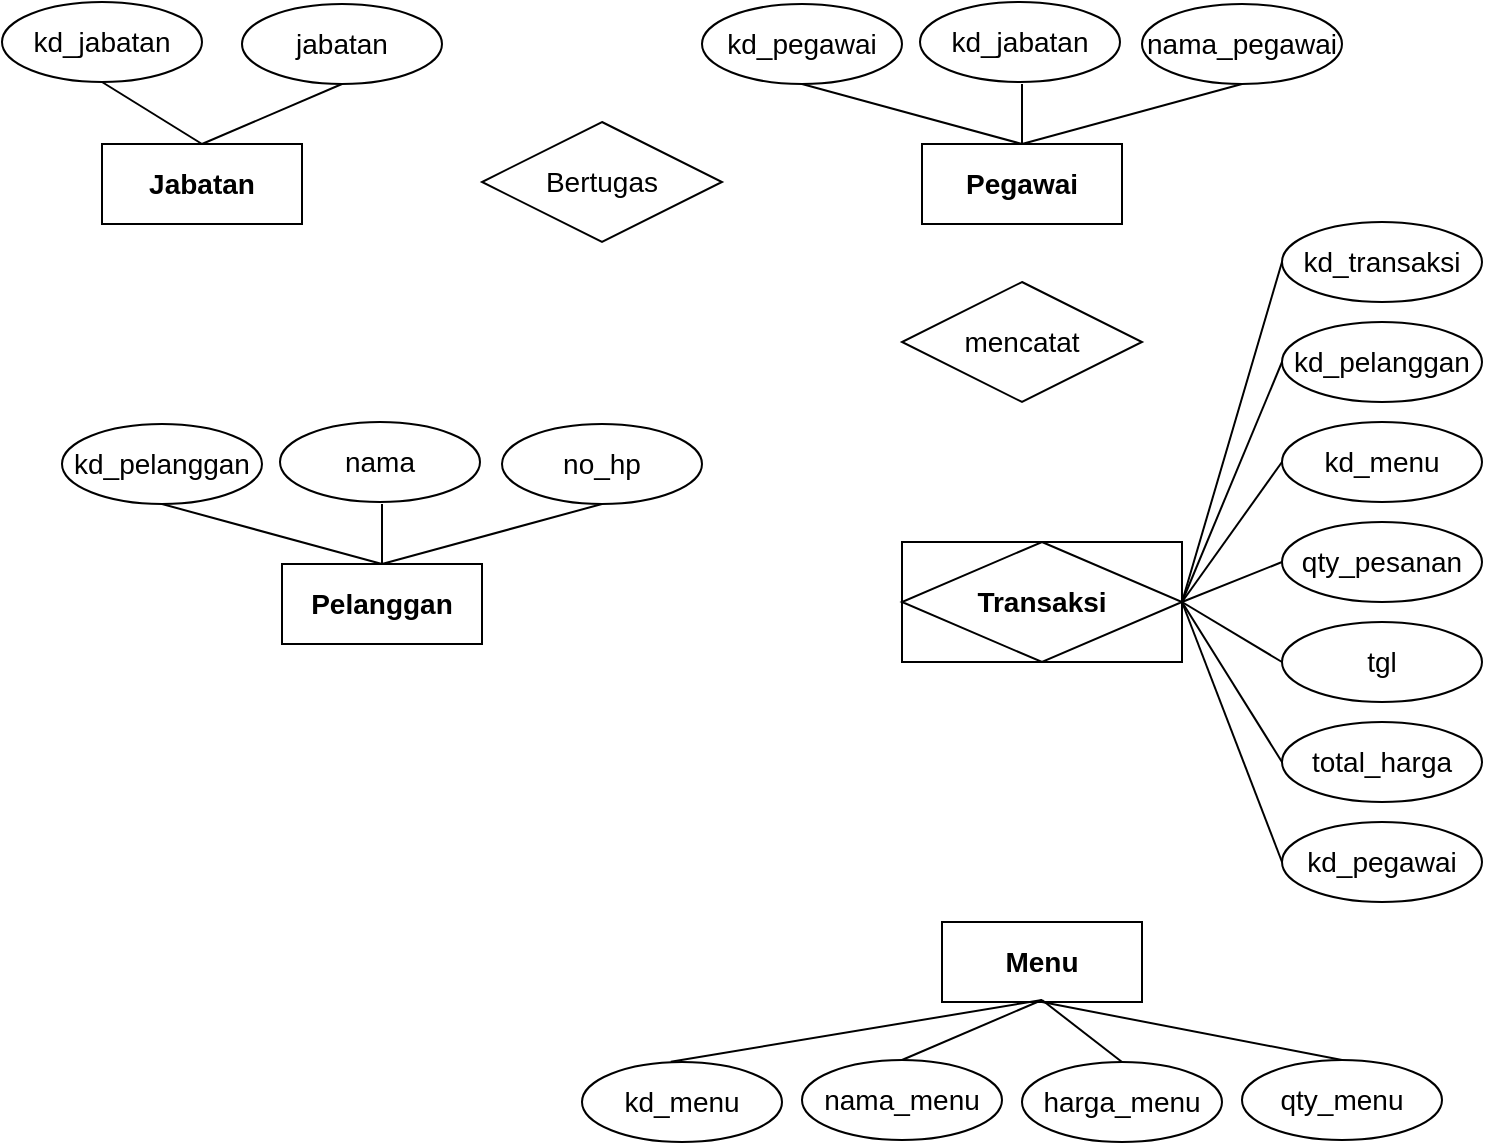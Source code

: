 <mxfile version="20.0.3" type="github">
  <diagram id="R2lEEEUBdFMjLlhIrx00" name="Page-1">
    <mxGraphModel dx="841" dy="448" grid="1" gridSize="10" guides="0" tooltips="1" connect="1" arrows="1" fold="1" page="1" pageScale="1" pageWidth="1169" pageHeight="827" background="#ffffff" math="0" shadow="0" extFonts="Permanent Marker^https://fonts.googleapis.com/css?family=Permanent+Marker">
      <root>
        <object label="" R2lEEEUBdFMjLlhIrx00="" id="0">
          <mxCell />
        </object>
        <mxCell id="1" parent="0" />
        <mxCell id="9uWtrGqiBt9vVxMqKEjF-1" value="&lt;b&gt;&lt;font style=&quot;font-size: 14px;&quot;&gt;Pelanggan&lt;/font&gt;&lt;/b&gt;" style="whiteSpace=wrap;html=1;align=center;" vertex="1" parent="1">
          <mxGeometry x="240" y="421" width="100" height="40" as="geometry" />
        </mxCell>
        <mxCell id="9uWtrGqiBt9vVxMqKEjF-3" value="kd_pelanggan" style="ellipse;whiteSpace=wrap;html=1;align=center;fontSize=14;" vertex="1" parent="1">
          <mxGeometry x="130" y="351" width="100" height="40" as="geometry" />
        </mxCell>
        <mxCell id="9uWtrGqiBt9vVxMqKEjF-4" value="nama" style="ellipse;whiteSpace=wrap;html=1;align=center;fontSize=14;" vertex="1" parent="1">
          <mxGeometry x="239" y="350" width="100" height="40" as="geometry" />
        </mxCell>
        <mxCell id="9uWtrGqiBt9vVxMqKEjF-5" value="no_hp" style="ellipse;whiteSpace=wrap;html=1;align=center;fontSize=14;" vertex="1" parent="1">
          <mxGeometry x="350" y="351" width="100" height="40" as="geometry" />
        </mxCell>
        <mxCell id="9uWtrGqiBt9vVxMqKEjF-6" value="" style="endArrow=none;html=1;rounded=0;fontSize=14;exitX=0.5;exitY=0;exitDx=0;exitDy=0;entryX=0.5;entryY=1;entryDx=0;entryDy=0;" edge="1" parent="1" source="9uWtrGqiBt9vVxMqKEjF-1" target="9uWtrGqiBt9vVxMqKEjF-3">
          <mxGeometry width="50" height="50" relative="1" as="geometry">
            <mxPoint x="640" y="371" as="sourcePoint" />
            <mxPoint x="690" y="321" as="targetPoint" />
          </mxGeometry>
        </mxCell>
        <mxCell id="9uWtrGqiBt9vVxMqKEjF-9" value="" style="endArrow=none;html=1;rounded=0;fontSize=14;" edge="1" parent="1">
          <mxGeometry width="50" height="50" relative="1" as="geometry">
            <mxPoint x="290" y="421" as="sourcePoint" />
            <mxPoint x="290" y="391" as="targetPoint" />
          </mxGeometry>
        </mxCell>
        <mxCell id="9uWtrGqiBt9vVxMqKEjF-10" value="" style="endArrow=none;html=1;rounded=0;fontSize=14;entryX=0.5;entryY=1;entryDx=0;entryDy=0;" edge="1" parent="1" target="9uWtrGqiBt9vVxMqKEjF-5">
          <mxGeometry width="50" height="50" relative="1" as="geometry">
            <mxPoint x="290" y="421" as="sourcePoint" />
            <mxPoint x="300" y="401" as="targetPoint" />
          </mxGeometry>
        </mxCell>
        <mxCell id="9uWtrGqiBt9vVxMqKEjF-11" value="&lt;b&gt;&lt;font style=&quot;font-size: 14px;&quot;&gt;Menu&lt;/font&gt;&lt;/b&gt;" style="whiteSpace=wrap;html=1;align=center;" vertex="1" parent="1">
          <mxGeometry x="570" y="600" width="100" height="40" as="geometry" />
        </mxCell>
        <mxCell id="9uWtrGqiBt9vVxMqKEjF-12" value="kd_menu" style="ellipse;whiteSpace=wrap;html=1;align=center;fontSize=14;" vertex="1" parent="1">
          <mxGeometry x="390" y="670" width="100" height="40" as="geometry" />
        </mxCell>
        <mxCell id="9uWtrGqiBt9vVxMqKEjF-13" value="nama_menu" style="ellipse;whiteSpace=wrap;html=1;align=center;fontSize=14;" vertex="1" parent="1">
          <mxGeometry x="500" y="669" width="100" height="40" as="geometry" />
        </mxCell>
        <mxCell id="9uWtrGqiBt9vVxMqKEjF-14" value="harga_menu" style="ellipse;whiteSpace=wrap;html=1;align=center;fontSize=14;" vertex="1" parent="1">
          <mxGeometry x="610" y="670" width="100" height="40" as="geometry" />
        </mxCell>
        <mxCell id="9uWtrGqiBt9vVxMqKEjF-15" value="" style="endArrow=none;html=1;rounded=0;fontSize=14;entryX=0.444;entryY=-0.004;entryDx=0;entryDy=0;entryPerimeter=0;" edge="1" parent="1" target="9uWtrGqiBt9vVxMqKEjF-12">
          <mxGeometry width="50" height="50" relative="1" as="geometry">
            <mxPoint x="620" y="639" as="sourcePoint" />
            <mxPoint x="1020" y="500" as="targetPoint" />
          </mxGeometry>
        </mxCell>
        <mxCell id="9uWtrGqiBt9vVxMqKEjF-16" value="" style="endArrow=none;html=1;rounded=0;fontSize=14;exitX=0.5;exitY=0;exitDx=0;exitDy=0;" edge="1" parent="1" source="9uWtrGqiBt9vVxMqKEjF-13">
          <mxGeometry width="50" height="50" relative="1" as="geometry">
            <mxPoint x="620" y="669" as="sourcePoint" />
            <mxPoint x="620" y="639" as="targetPoint" />
          </mxGeometry>
        </mxCell>
        <mxCell id="9uWtrGqiBt9vVxMqKEjF-17" value="" style="endArrow=none;html=1;rounded=0;fontSize=14;entryX=0.5;entryY=0;entryDx=0;entryDy=0;" edge="1" parent="1" target="9uWtrGqiBt9vVxMqKEjF-14">
          <mxGeometry width="50" height="50" relative="1" as="geometry">
            <mxPoint x="620" y="639" as="sourcePoint" />
            <mxPoint x="630" y="580" as="targetPoint" />
          </mxGeometry>
        </mxCell>
        <mxCell id="9uWtrGqiBt9vVxMqKEjF-18" value="qty_menu" style="ellipse;whiteSpace=wrap;html=1;align=center;fontSize=14;" vertex="1" parent="1">
          <mxGeometry x="720" y="669" width="100" height="40" as="geometry" />
        </mxCell>
        <mxCell id="9uWtrGqiBt9vVxMqKEjF-19" value="" style="endArrow=none;html=1;rounded=0;fontSize=14;entryX=0.5;entryY=0;entryDx=0;entryDy=0;exitX=0.5;exitY=1;exitDx=0;exitDy=0;" edge="1" parent="1" source="9uWtrGqiBt9vVxMqKEjF-11" target="9uWtrGqiBt9vVxMqKEjF-18">
          <mxGeometry width="50" height="50" relative="1" as="geometry">
            <mxPoint x="630" y="649" as="sourcePoint" />
            <mxPoint x="670" y="680" as="targetPoint" />
          </mxGeometry>
        </mxCell>
        <mxCell id="9uWtrGqiBt9vVxMqKEjF-20" value="&lt;b&gt;Transaksi&lt;/b&gt;" style="shape=associativeEntity;whiteSpace=wrap;html=1;align=center;fontSize=14;" vertex="1" parent="1">
          <mxGeometry x="550" y="410" width="140" height="60" as="geometry" />
        </mxCell>
        <mxCell id="9uWtrGqiBt9vVxMqKEjF-21" value="kd_transaksi" style="ellipse;whiteSpace=wrap;html=1;align=center;fontSize=14;" vertex="1" parent="1">
          <mxGeometry x="740" y="250" width="100" height="40" as="geometry" />
        </mxCell>
        <mxCell id="9uWtrGqiBt9vVxMqKEjF-22" value="kd_pelanggan" style="ellipse;whiteSpace=wrap;html=1;align=center;fontSize=14;" vertex="1" parent="1">
          <mxGeometry x="740" y="300" width="100" height="40" as="geometry" />
        </mxCell>
        <mxCell id="9uWtrGqiBt9vVxMqKEjF-23" value="kd_menu" style="ellipse;whiteSpace=wrap;html=1;align=center;fontSize=14;" vertex="1" parent="1">
          <mxGeometry x="740" y="350" width="100" height="40" as="geometry" />
        </mxCell>
        <mxCell id="9uWtrGqiBt9vVxMqKEjF-24" value="qty_pesanan" style="ellipse;whiteSpace=wrap;html=1;align=center;fontSize=14;" vertex="1" parent="1">
          <mxGeometry x="740" y="400" width="100" height="40" as="geometry" />
        </mxCell>
        <mxCell id="9uWtrGqiBt9vVxMqKEjF-25" value="tgl" style="ellipse;whiteSpace=wrap;html=1;align=center;fontSize=14;" vertex="1" parent="1">
          <mxGeometry x="740" y="450" width="100" height="40" as="geometry" />
        </mxCell>
        <mxCell id="9uWtrGqiBt9vVxMqKEjF-26" value="total_harga" style="ellipse;whiteSpace=wrap;html=1;align=center;fontSize=14;" vertex="1" parent="1">
          <mxGeometry x="740" y="500" width="100" height="40" as="geometry" />
        </mxCell>
        <mxCell id="9uWtrGqiBt9vVxMqKEjF-27" value="kd_pegawai" style="ellipse;whiteSpace=wrap;html=1;align=center;fontSize=14;" vertex="1" parent="1">
          <mxGeometry x="740" y="550" width="100" height="40" as="geometry" />
        </mxCell>
        <mxCell id="9uWtrGqiBt9vVxMqKEjF-28" value="" style="endArrow=none;html=1;rounded=0;fontSize=14;entryX=0;entryY=0.5;entryDx=0;entryDy=0;" edge="1" parent="1" target="9uWtrGqiBt9vVxMqKEjF-21">
          <mxGeometry relative="1" as="geometry">
            <mxPoint x="690" y="440" as="sourcePoint" />
            <mxPoint x="850" y="440" as="targetPoint" />
          </mxGeometry>
        </mxCell>
        <mxCell id="9uWtrGqiBt9vVxMqKEjF-29" value="" style="endArrow=none;html=1;rounded=0;fontSize=14;entryX=0;entryY=0.5;entryDx=0;entryDy=0;exitX=1;exitY=0.5;exitDx=0;exitDy=0;" edge="1" parent="1" source="9uWtrGqiBt9vVxMqKEjF-20" target="9uWtrGqiBt9vVxMqKEjF-22">
          <mxGeometry relative="1" as="geometry">
            <mxPoint x="700" y="450" as="sourcePoint" />
            <mxPoint x="750" y="280" as="targetPoint" />
          </mxGeometry>
        </mxCell>
        <mxCell id="9uWtrGqiBt9vVxMqKEjF-30" value="" style="endArrow=none;html=1;rounded=0;fontSize=14;entryX=0;entryY=0.5;entryDx=0;entryDy=0;exitX=1;exitY=0.5;exitDx=0;exitDy=0;" edge="1" parent="1" source="9uWtrGqiBt9vVxMqKEjF-20" target="9uWtrGqiBt9vVxMqKEjF-23">
          <mxGeometry relative="1" as="geometry">
            <mxPoint x="700" y="450" as="sourcePoint" />
            <mxPoint x="750" y="330" as="targetPoint" />
          </mxGeometry>
        </mxCell>
        <mxCell id="9uWtrGqiBt9vVxMqKEjF-31" value="" style="endArrow=none;html=1;rounded=0;fontSize=14;entryX=0;entryY=0.5;entryDx=0;entryDy=0;exitX=1;exitY=0.5;exitDx=0;exitDy=0;" edge="1" parent="1" source="9uWtrGqiBt9vVxMqKEjF-20" target="9uWtrGqiBt9vVxMqKEjF-24">
          <mxGeometry relative="1" as="geometry">
            <mxPoint x="710" y="460" as="sourcePoint" />
            <mxPoint x="760" y="340" as="targetPoint" />
          </mxGeometry>
        </mxCell>
        <mxCell id="9uWtrGqiBt9vVxMqKEjF-32" value="" style="endArrow=none;html=1;rounded=0;fontSize=14;entryX=0;entryY=0.5;entryDx=0;entryDy=0;exitX=1;exitY=0.5;exitDx=0;exitDy=0;" edge="1" parent="1" source="9uWtrGqiBt9vVxMqKEjF-20" target="9uWtrGqiBt9vVxMqKEjF-25">
          <mxGeometry relative="1" as="geometry">
            <mxPoint x="720" y="470" as="sourcePoint" />
            <mxPoint x="770" y="350" as="targetPoint" />
          </mxGeometry>
        </mxCell>
        <mxCell id="9uWtrGqiBt9vVxMqKEjF-33" value="" style="endArrow=none;html=1;rounded=0;fontSize=14;entryX=0;entryY=0.5;entryDx=0;entryDy=0;exitX=1;exitY=0.5;exitDx=0;exitDy=0;" edge="1" parent="1" source="9uWtrGqiBt9vVxMqKEjF-20" target="9uWtrGqiBt9vVxMqKEjF-26">
          <mxGeometry relative="1" as="geometry">
            <mxPoint x="730" y="480" as="sourcePoint" />
            <mxPoint x="780" y="360" as="targetPoint" />
          </mxGeometry>
        </mxCell>
        <mxCell id="9uWtrGqiBt9vVxMqKEjF-34" value="" style="endArrow=none;html=1;rounded=0;fontSize=14;entryX=0;entryY=0.5;entryDx=0;entryDy=0;exitX=1;exitY=0.5;exitDx=0;exitDy=0;" edge="1" parent="1" source="9uWtrGqiBt9vVxMqKEjF-20" target="9uWtrGqiBt9vVxMqKEjF-27">
          <mxGeometry relative="1" as="geometry">
            <mxPoint x="740" y="490" as="sourcePoint" />
            <mxPoint x="790" y="370" as="targetPoint" />
          </mxGeometry>
        </mxCell>
        <mxCell id="9uWtrGqiBt9vVxMqKEjF-35" value="&lt;b&gt;&lt;font style=&quot;font-size: 14px;&quot;&gt;Pegawai&lt;/font&gt;&lt;/b&gt;" style="whiteSpace=wrap;html=1;align=center;" vertex="1" parent="1">
          <mxGeometry x="560" y="211" width="100" height="40" as="geometry" />
        </mxCell>
        <mxCell id="9uWtrGqiBt9vVxMqKEjF-36" value="kd_pegawai" style="ellipse;whiteSpace=wrap;html=1;align=center;fontSize=14;" vertex="1" parent="1">
          <mxGeometry x="450" y="141" width="100" height="40" as="geometry" />
        </mxCell>
        <mxCell id="9uWtrGqiBt9vVxMqKEjF-37" value="kd_jabatan" style="ellipse;whiteSpace=wrap;html=1;align=center;fontSize=14;" vertex="1" parent="1">
          <mxGeometry x="559" y="140" width="100" height="40" as="geometry" />
        </mxCell>
        <mxCell id="9uWtrGqiBt9vVxMqKEjF-38" value="nama_pegawai" style="ellipse;whiteSpace=wrap;html=1;align=center;fontSize=14;" vertex="1" parent="1">
          <mxGeometry x="670" y="141" width="100" height="40" as="geometry" />
        </mxCell>
        <mxCell id="9uWtrGqiBt9vVxMqKEjF-39" value="" style="endArrow=none;html=1;rounded=0;fontSize=14;exitX=0.5;exitY=0;exitDx=0;exitDy=0;entryX=0.5;entryY=1;entryDx=0;entryDy=0;" edge="1" parent="1" source="9uWtrGqiBt9vVxMqKEjF-35" target="9uWtrGqiBt9vVxMqKEjF-36">
          <mxGeometry width="50" height="50" relative="1" as="geometry">
            <mxPoint x="960" y="161" as="sourcePoint" />
            <mxPoint x="1010" y="111" as="targetPoint" />
          </mxGeometry>
        </mxCell>
        <mxCell id="9uWtrGqiBt9vVxMqKEjF-40" value="" style="endArrow=none;html=1;rounded=0;fontSize=14;" edge="1" parent="1">
          <mxGeometry width="50" height="50" relative="1" as="geometry">
            <mxPoint x="610" y="211" as="sourcePoint" />
            <mxPoint x="610" y="181" as="targetPoint" />
          </mxGeometry>
        </mxCell>
        <mxCell id="9uWtrGqiBt9vVxMqKEjF-41" value="" style="endArrow=none;html=1;rounded=0;fontSize=14;entryX=0.5;entryY=1;entryDx=0;entryDy=0;" edge="1" parent="1" target="9uWtrGqiBt9vVxMqKEjF-38">
          <mxGeometry width="50" height="50" relative="1" as="geometry">
            <mxPoint x="610" y="211" as="sourcePoint" />
            <mxPoint x="620" y="191" as="targetPoint" />
          </mxGeometry>
        </mxCell>
        <mxCell id="9uWtrGqiBt9vVxMqKEjF-42" value="&lt;font style=&quot;font-size: 14px;&quot;&gt;&lt;b&gt;Jabatan&lt;/b&gt;&lt;/font&gt;" style="whiteSpace=wrap;html=1;align=center;" vertex="1" parent="1">
          <mxGeometry x="150" y="211" width="100" height="40" as="geometry" />
        </mxCell>
        <mxCell id="9uWtrGqiBt9vVxMqKEjF-44" value="kd_jabatan" style="ellipse;whiteSpace=wrap;html=1;align=center;fontSize=14;" vertex="1" parent="1">
          <mxGeometry x="100" y="140" width="100" height="40" as="geometry" />
        </mxCell>
        <mxCell id="9uWtrGqiBt9vVxMqKEjF-45" value="jabatan" style="ellipse;whiteSpace=wrap;html=1;align=center;fontSize=14;" vertex="1" parent="1">
          <mxGeometry x="220" y="141" width="100" height="40" as="geometry" />
        </mxCell>
        <mxCell id="9uWtrGqiBt9vVxMqKEjF-47" value="" style="endArrow=none;html=1;rounded=0;fontSize=14;exitX=0.5;exitY=0;exitDx=0;exitDy=0;entryX=0.5;entryY=1;entryDx=0;entryDy=0;" edge="1" parent="1" source="9uWtrGqiBt9vVxMqKEjF-42" target="9uWtrGqiBt9vVxMqKEjF-44">
          <mxGeometry width="50" height="50" relative="1" as="geometry">
            <mxPoint x="200" y="211" as="sourcePoint" />
            <mxPoint x="120" y="180" as="targetPoint" />
          </mxGeometry>
        </mxCell>
        <mxCell id="9uWtrGqiBt9vVxMqKEjF-48" value="" style="endArrow=none;html=1;rounded=0;fontSize=14;entryX=0.5;entryY=1;entryDx=0;entryDy=0;" edge="1" parent="1" target="9uWtrGqiBt9vVxMqKEjF-45">
          <mxGeometry width="50" height="50" relative="1" as="geometry">
            <mxPoint x="200" y="211" as="sourcePoint" />
            <mxPoint x="210" y="191" as="targetPoint" />
          </mxGeometry>
        </mxCell>
        <mxCell id="9uWtrGqiBt9vVxMqKEjF-51" value="Bertugas" style="shape=rhombus;perimeter=rhombusPerimeter;whiteSpace=wrap;html=1;align=center;fontSize=14;" vertex="1" parent="1">
          <mxGeometry x="340" y="200" width="120" height="60" as="geometry" />
        </mxCell>
        <mxCell id="9uWtrGqiBt9vVxMqKEjF-52" value="mencatat" style="shape=rhombus;perimeter=rhombusPerimeter;whiteSpace=wrap;html=1;align=center;fontSize=14;" vertex="1" parent="1">
          <mxGeometry x="550" y="280" width="120" height="60" as="geometry" />
        </mxCell>
      </root>
    </mxGraphModel>
  </diagram>
</mxfile>
